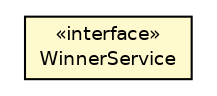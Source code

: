 #!/usr/local/bin/dot
#
# Class diagram 
# Generated by UmlGraph version 4.6 (http://www.spinellis.gr/sw/umlgraph)
#

digraph G {
	edge [fontname="Helvetica",fontsize=10,labelfontname="Helvetica",labelfontsize=10];
	node [fontname="Helvetica",fontsize=10,shape=plaintext];
	// net.chrissearle.flickrvote.service.WinnerService
	c78 [label=<<table border="0" cellborder="1" cellspacing="0" cellpadding="2" port="p" bgcolor="lemonChiffon" href="./WinnerService.html">
		<tr><td><table border="0" cellspacing="0" cellpadding="1">
			<tr><td> &laquo;interface&raquo; </td></tr>
			<tr><td> WinnerService </td></tr>
		</table></td></tr>
		</table>>, fontname="Helvetica", fontcolor="black", fontsize=9.0];
}


